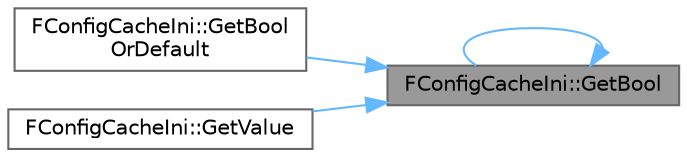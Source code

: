 digraph "FConfigCacheIni::GetBool"
{
 // INTERACTIVE_SVG=YES
 // LATEX_PDF_SIZE
  bgcolor="transparent";
  edge [fontname=Helvetica,fontsize=10,labelfontname=Helvetica,labelfontsize=10];
  node [fontname=Helvetica,fontsize=10,shape=box,height=0.2,width=0.4];
  rankdir="RL";
  Node1 [id="Node000001",label="FConfigCacheIni::GetBool",height=0.2,width=0.4,color="gray40", fillcolor="grey60", style="filled", fontcolor="black",tooltip=" "];
  Node1 -> Node1 [id="edge1_Node000001_Node000001",dir="back",color="steelblue1",style="solid",tooltip=" "];
  Node1 -> Node2 [id="edge2_Node000001_Node000002",dir="back",color="steelblue1",style="solid",tooltip=" "];
  Node2 [id="Node000002",label="FConfigCacheIni::GetBool\lOrDefault",height=0.2,width=0.4,color="grey40", fillcolor="white", style="filled",URL="$d0/d87/classFConfigCacheIni.html#a3850432d47f2dfad5698cd02a2d3adb3",tooltip=" "];
  Node1 -> Node3 [id="edge3_Node000001_Node000003",dir="back",color="steelblue1",style="solid",tooltip=" "];
  Node3 [id="Node000003",label="FConfigCacheIni::GetValue",height=0.2,width=0.4,color="grey40", fillcolor="white", style="filled",URL="$d0/d87/classFConfigCacheIni.html#ab34a75bce50633af83597c8095139948",tooltip=" "];
}
